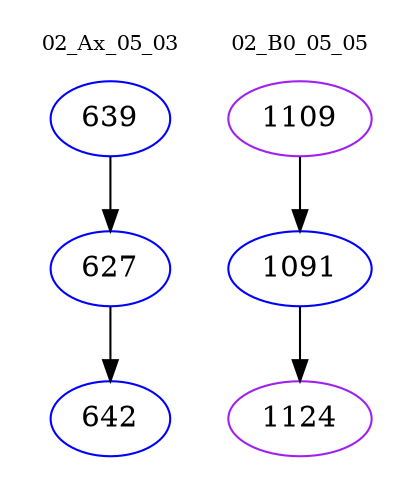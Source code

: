 digraph{
subgraph cluster_0 {
color = white
label = "02_Ax_05_03";
fontsize=10;
T0_639 [label="639", color="blue"]
T0_639 -> T0_627 [color="black"]
T0_627 [label="627", color="blue"]
T0_627 -> T0_642 [color="black"]
T0_642 [label="642", color="blue"]
}
subgraph cluster_1 {
color = white
label = "02_B0_05_05";
fontsize=10;
T1_1109 [label="1109", color="purple"]
T1_1109 -> T1_1091 [color="black"]
T1_1091 [label="1091", color="blue"]
T1_1091 -> T1_1124 [color="black"]
T1_1124 [label="1124", color="purple"]
}
}
